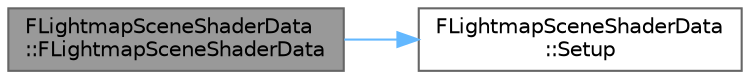 digraph "FLightmapSceneShaderData::FLightmapSceneShaderData"
{
 // INTERACTIVE_SVG=YES
 // LATEX_PDF_SIZE
  bgcolor="transparent";
  edge [fontname=Helvetica,fontsize=10,labelfontname=Helvetica,labelfontsize=10];
  node [fontname=Helvetica,fontsize=10,shape=box,height=0.2,width=0.4];
  rankdir="LR";
  Node1 [id="Node000001",label="FLightmapSceneShaderData\l::FLightmapSceneShaderData",height=0.2,width=0.4,color="gray40", fillcolor="grey60", style="filled", fontcolor="black",tooltip=" "];
  Node1 -> Node2 [id="edge1_Node000001_Node000002",color="steelblue1",style="solid",tooltip=" "];
  Node2 [id="Node000002",label="FLightmapSceneShaderData\l::Setup",height=0.2,width=0.4,color="grey40", fillcolor="white", style="filled",URL="$df/d92/structFLightmapSceneShaderData.html#a7089af18a8ece80f5316c2fdd89f3981",tooltip=" "];
}
